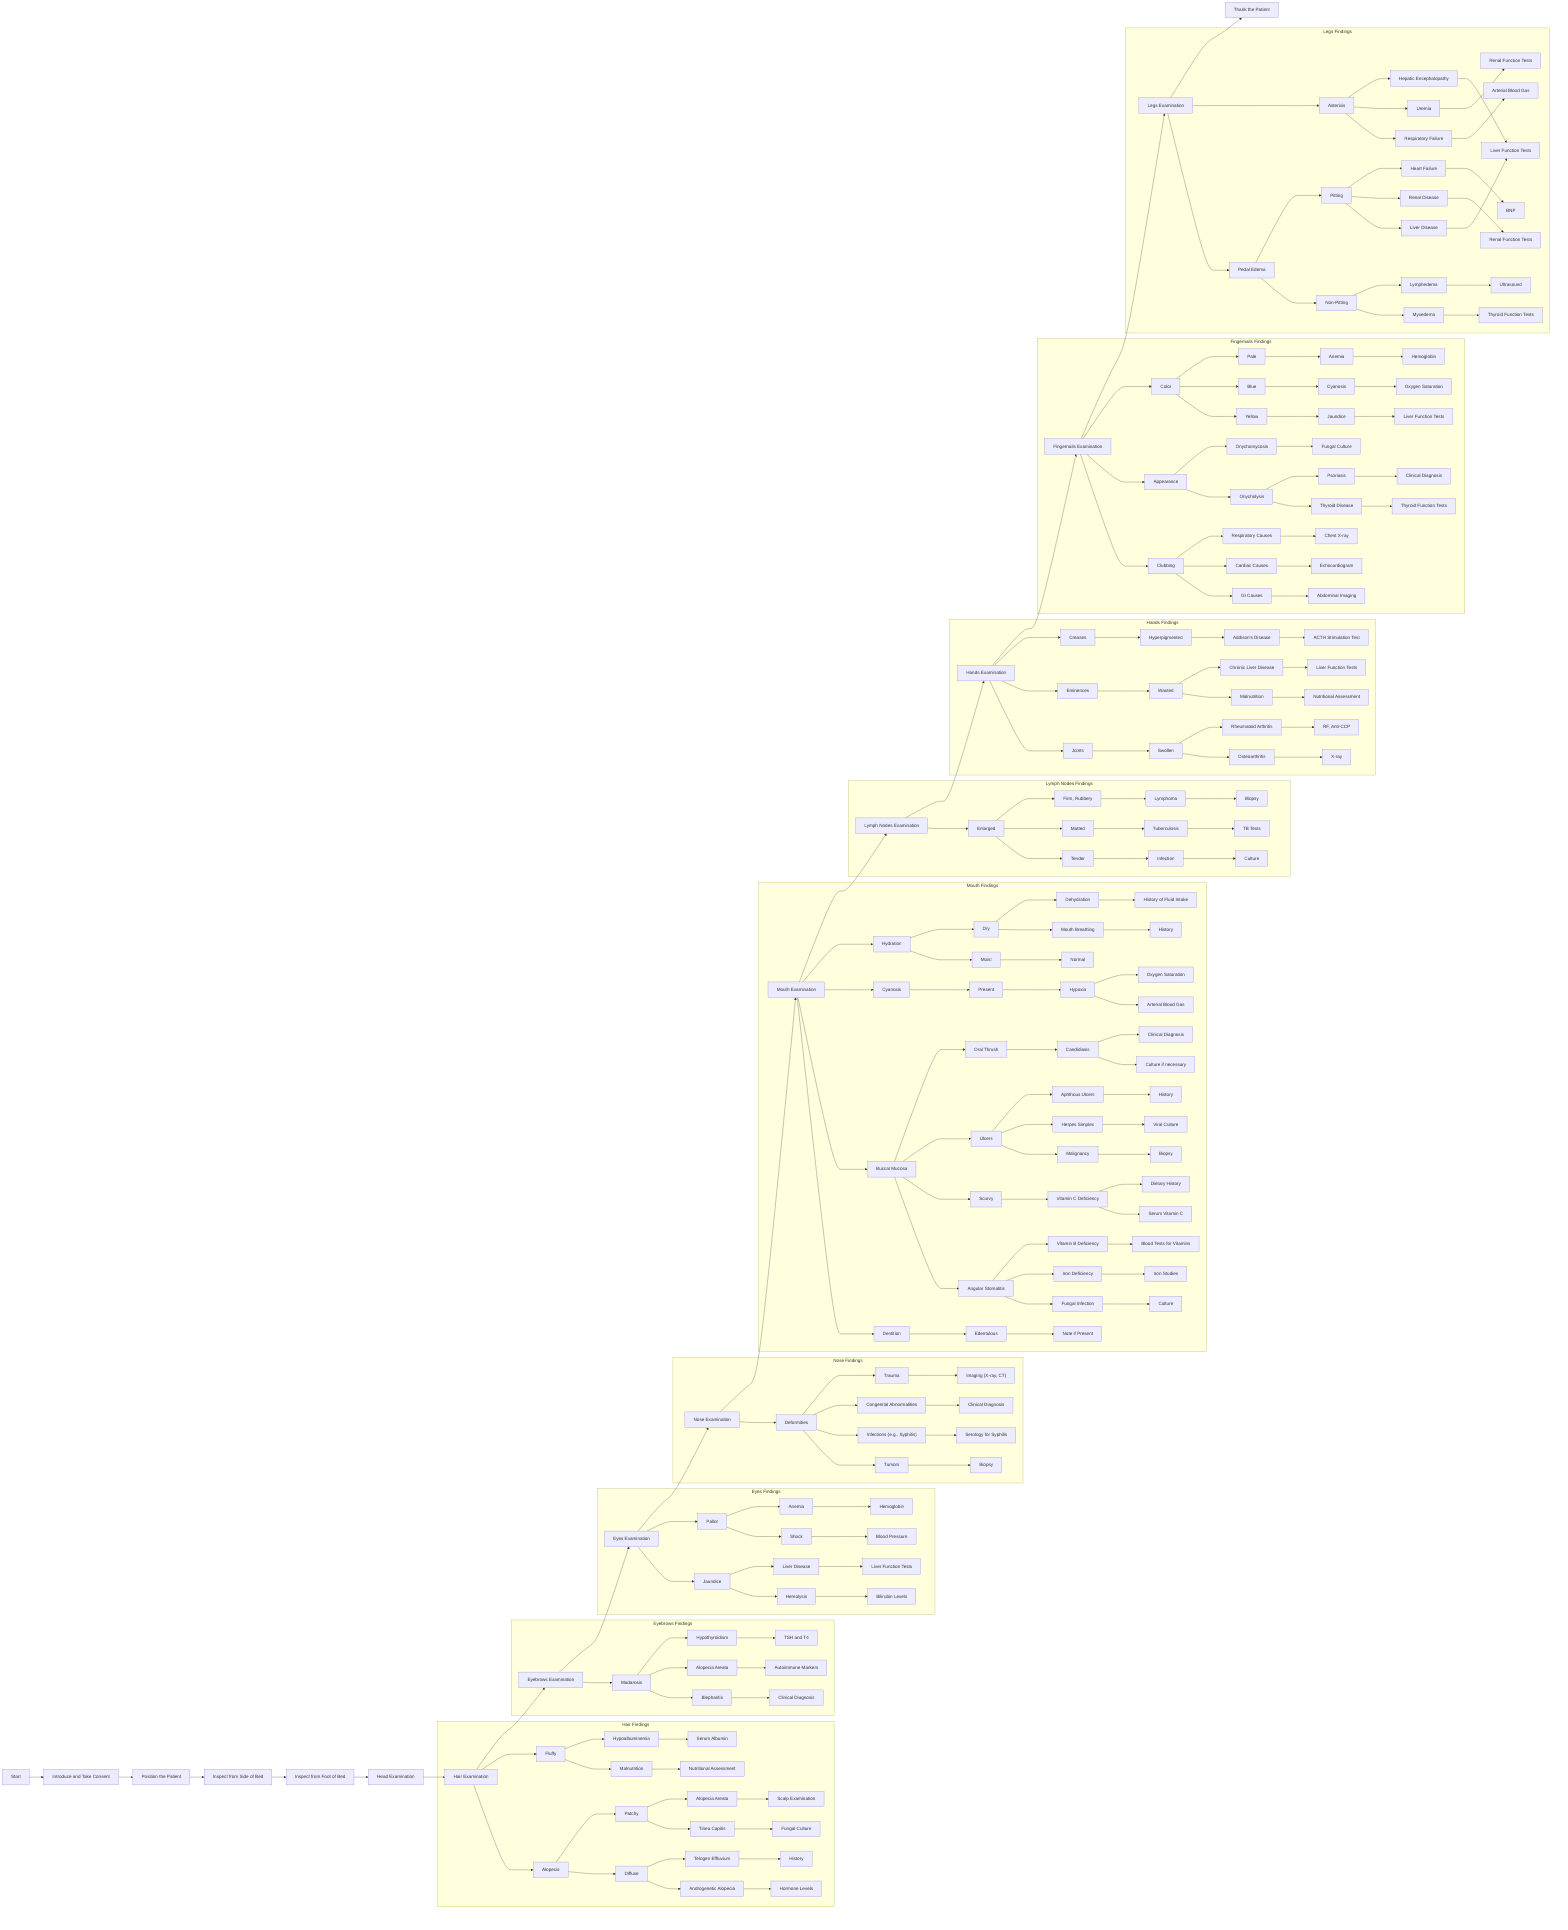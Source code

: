 flowchart LR
    %% Main Examination Sequence
    Start[Start] --> Introduce_and_Consent[Introduce and Take Consent]
    Introduce_and_Consent --> Position_Patient[Position the Patient]
    Position_Patient --> Inspection_Side[Inspect from Side of Bed]
    Inspection_Side --> Inspection_Foot[Inspect from Foot of Bed]
    Inspection_Foot --> Head_Examination[Head Examination]
    Head_Examination --> Hair[Hair Examination]
    Hair --> Eyebrows[Eyebrows Examination]
    Eyebrows --> Eyes[Eyes Examination]
    Eyes --> Nose[Nose Examination]
    Nose --> Mouth[Mouth Examination]
    Mouth --> Lymph_Nodes[Lymph Nodes Examination]
    Lymph_Nodes --> Hands[Hands Examination]
    Hands --> Fingernails[Fingernails Examination]
    Fingernails --> Legs[Legs Examination]
    Legs --> Thank_Patient[Thank the Patient]

    %% Subgraphs for Each Examination Step

    %% Hair Examination Subgraph
    subgraph Hair_Findings[Hair Findings]
        Hair --> Hair_Fluffy[Fluffy]
        Hair_Fluffy --> Hair_Hypoalbuminemia[Hypoalbuminemia]
        Hair_Hypoalbuminemia --> Hair_Serum_Albumin[Serum Albumin]
        Hair_Fluffy --> Hair_Malnutrition[Malnutrition]
        Hair_Malnutrition --> Hair_Nutritional_Assessment[Nutritional Assessment]
        Hair --> Hair_Alopecia[Alopecia]
        Hair_Alopecia --> Hair_Patchy[Patchy]
        Hair_Patchy --> Hair_Alopecia_Areata[Alopecia Areata]
        Hair_Alopecia_Areata --> Hair_Scalp_Examination[Scalp Examination]
        Hair_Patchy --> Hair_Tinea_Capitis[Tinea Capitis]
        Hair_Tinea_Capitis --> Hair_Fungal_Culture[Fungal Culture]
        Hair_Alopecia --> Hair_Diffuse[Diffuse]
        Hair_Diffuse --> Hair_Telogen_Effluvium[Telogen Effluvium]
        Hair_Telogen_Effluvium --> Hair_History[History]
        Hair_Diffuse --> Hair_Androgenetic_Alopecia[Androgenetic Alopecia]
        Hair_Androgenetic_Alopecia --> Hair_Hormone_Levels[Hormone Levels]
    end

    %% Eyebrows Examination Subgraph
    subgraph Eyebrows_Findings[Eyebrows Findings]
        Eyebrows --> Eyebrows_Madarosis[Madarosis]
        Eyebrows_Madarosis --> Eyebrows_Hypothyroidism[Hypothyroidism]
        Eyebrows_Hypothyroidism --> Eyebrows_TSH_T4[TSH and T4]
        Eyebrows_Madarosis --> Eyebrows_Alopecia_Areata[Alopecia Areata]
        Eyebrows_Alopecia_Areata --> Eyebrows_Autoimmune_Markers[Autoimmune Markers]
        Eyebrows_Madarosis --> Eyebrows_Blepharitis[Blepharitis]
        Eyebrows_Blepharitis --> Eyebrows_Clinical_Diagnosis[Clinical Diagnosis]
    end

    %% Eyes Examination Subgraph
    subgraph Eyes_Findings[Eyes Findings]
        Eyes --> Eyes_Pallor[Pallor]
        Eyes_Pallor --> Eyes_Anemia[Anemia]
        Eyes_Anemia --> Eyes_Hemoglobin[Hemoglobin]
        Eyes_Pallor --> Eyes_Shock[Shock]
        Eyes_Shock --> Eyes_Blood_Pressure[Blood Pressure]
        Eyes --> Eyes_Jaundice[Jaundice]
        Eyes_Jaundice --> Eyes_Liver_Disease[Liver Disease]
        Eyes_Liver_Disease --> Eyes_LFTs[Liver Function Tests]
        Eyes_Jaundice --> Eyes_Hemolysis[Hemolysis]
        Eyes_Hemolysis --> Eyes_Bilirubin[Bilirubin Levels]
    end

    %% Nose Examination Subgraph
    subgraph Nose_Findings[Nose Findings]
        Nose --> Nose_Deformities[Deformities]
        Nose_Deformities --> Nose_Trauma[Trauma]
        Nose_Trauma --> Nose_Imaging["Imaging (X-ray, CT)"]
        Nose_Deformities --> Nose_Congenital[Congenital Abnormalities]
        Nose_Congenital --> Nose_Clinical_Diagnosis[Clinical Diagnosis]
        Nose_Deformities --> Nose_Infections["Infections (e.g., Syphilis)"]
        Nose_Infections --> Nose_Serology_Syphilis[Serology for Syphilis]
        Nose_Deformities --> Nose_Tumors[Tumors]
        Nose_Tumors --> Nose_Biopsy[Biopsy]
    end

    %% Mouth Examination Subgraph
    subgraph Mouth_Findings[Mouth Findings]
        Mouth --> Mouth_Hydration[Hydration]
        Mouth_Hydration --> Mouth_Dry[Dry]
        Mouth_Dry --> Mouth_Dehydration[Dehydration]
        Mouth_Dehydration --> Mouth_History_Hydration[History of Fluid Intake]
        Mouth_Dry --> Mouth_Mouth_Breathing[Mouth Breathing]
        Mouth_Mouth_Breathing --> Mouth_History_Mouth_Breathing[History]
        Mouth_Hydration --> Mouth_Moist[Moist]
        Mouth_Moist --> Mouth_Normal_Hydration[Normal]
        Mouth --> Mouth_Cyanosis[Cyanosis]
        Mouth_Cyanosis --> Mouth_Present_Cyanosis[Present]
        Mouth_Present_Cyanosis --> Mouth_Hypoxia[Hypoxia]
        Mouth_Hypoxia --> Mouth_Oxygen_Saturation[Oxygen Saturation]
        Mouth_Hypoxia --> Mouth_ABG[Arterial Blood Gas]
        Mouth --> Mouth_Buccal_Mucosa[Buccal Mucosa]
        Mouth_Buccal_Mucosa --> Mouth_Thrush[Oral Thrush]
        Mouth_Thrush --> Mouth_Candidiasis[Candidiasis]
        Mouth_Candidiasis --> Mouth_Clinical_Diagnosis_Thrush[Clinical Diagnosis]
        Mouth_Candidiasis --> Mouth_Culture_Thrush[Culture if necessary]
        Mouth_Buccal_Mucosa --> Mouth_Ulcers[Ulcers]
        Mouth_Ulcers --> Mouth_Aphthous[Aphthous Ulcers]
        Mouth_Aphthous --> Mouth_History_Ulcers[History]
        Mouth_Ulcers --> Mouth_Herpes[Herpes Simplex]
        Mouth_Herpes --> Mouth_Viral_Culture[Viral Culture]
        Mouth_Ulcers --> Mouth_Malignancy[Malignancy]
        Mouth_Malignancy --> Mouth_Biopsy[Biopsy]
        Mouth_Buccal_Mucosa --> Mouth_Scurvy[Scurvy]
        Mouth_Scurvy --> Mouth_Vitamin_C_Deficiency[Vitamin C Deficiency]
        Mouth_Vitamin_C_Deficiency --> Mouth_Dietary_History[Dietary History]
        Mouth_Vitamin_C_Deficiency --> Mouth_Serum_Vitamin_C[Serum Vitamin C]
        Mouth_Buccal_Mucosa --> Mouth_Angular_Stomatitis[Angular Stomatitis]
        Mouth_Angular_Stomatitis --> Mouth_Vitamin_B_Deficiency[Vitamin B Deficiency]
        Mouth_Vitamin_B_Deficiency --> Mouth_Blood_Tests_Vitamins[Blood Tests for Vitamins]
        Mouth_Angular_Stomatitis --> Mouth_Iron_Deficiency[Iron Deficiency]
        Mouth_Iron_Deficiency --> Mouth_Iron_Studies[Iron Studies]
        Mouth_Angular_Stomatitis --> Mouth_Fungal_Infection[Fungal Infection]
        Mouth_Fungal_Infection --> Mouth_Culture_Angular[Culture]
        Mouth --> Mouth_Dentition[Dentition]
        Mouth_Dentition --> Mouth_Edentulous[Edentulous]
        Mouth_Edentulous --> Mouth_Note_Edentulous[Note if Present]
    end

    %% Lymph Nodes Examination Subgraph
    subgraph Lymph_Nodes_Findings[Lymph Nodes Findings]
        Lymph_Nodes --> LN_Enlarged[Enlarged]
        LN_Enlarged --> LN_Firm_Rubbery[Firm, Rubbery]
        LN_Firm_Rubbery --> LN_Lymphoma[Lymphoma]
        LN_Lymphoma --> LN_Biopsy[Biopsy]
        LN_Enlarged --> LN_Matted[Matted]
        LN_Matted --> LN_TB[Tuberculosis]
        LN_TB --> LN_TB_Tests[TB Tests]
        LN_Enlarged --> LN_Tender[Tender]
        LN_Tender --> LN_Infection[Infection]
        LN_Infection --> LN_Culture[Culture]
    end

    %% Hands Examination Subgraph
    subgraph Hands_Findings[Hands Findings]
        Hands --> Hands_Creases[Creases]
        Hands_Creases --> Hands_Hyperpigmented_Creases[Hyperpigmented]
        Hands_Hyperpigmented_Creases --> Hands_Addisons[Addison's Disease]
        Hands_Addisons --> Hands_ACTH_Stimulation[ACTH Stimulation Test]
        Hands --> Hands_Eminences[Eminences]
        Hands_Eminences --> Hands_Wasted_Eminences[Wasted]
        Hands_Wasted_Eminences --> Hands_CLD[Chronic Liver Disease]
        Hands_CLD --> Hands_LFTs[Liver Function Tests]
        Hands_Wasted_Eminences --> Hands_Malnutrition[Malnutrition]
        Hands_Malnutrition --> Hands_Nutritional_Assessment[Nutritional Assessment]
        Hands --> Hands_Joints[Joints]
        Hands_Joints --> Hands_Swollen_Joints[Swollen]
        Hands_Swollen_Joints --> Hands_RA[Rheumatoid Arthritis]
        Hands_RA --> Hands_RF_AntiCCP[RF, Anti-CCP]
        Hands_Swollen_Joints --> Hands_OA[Osteoarthritis]
        Hands_OA --> Hands_Xray[X-ray]
    end

    %% Fingernails Examination Subgraph
    subgraph Fingernails_Findings[Fingernails Findings]
        Fingernails --> FN_Color[Color]
        FN_Color --> FN_Pale[Pale]
        FN_Pale --> FN_Anemia[Anemia]
        FN_Anemia --> FN_Hemoglobin[Hemoglobin]
        FN_Color --> FN_Blue[Blue]
        FN_Blue --> FN_Cyanosis[Cyanosis]
        FN_Cyanosis --> FN_Oxygen_Saturation[Oxygen Saturation]
        FN_Color --> FN_Yellow[Yellow]
        FN_Yellow --> FN_Jaundice[Jaundice]
        FN_Jaundice --> FN_LFTs[Liver Function Tests]
        Fingernails --> FN_Appearance[Appearance]
        FN_Appearance --> FN_Onychomycosis[Onychomycosis]
        FN_Onychomycosis --> FN_Culture[Fungal Culture]
        FN_Appearance --> FN_Onycholysis[Onycholysis]
        FN_Onycholysis --> FN_Psoriasis[Psoriasis]
        FN_Psoriasis --> FN_Clinical_Diagnosis[Clinical Diagnosis]
        FN_Onycholysis --> FN_Thyroid_Disease[Thyroid Disease]
        FN_Thyroid_Disease --> FN_TFTs[Thyroid Function Tests]
        Fingernails --> FN_Clubbing[Clubbing]
        FN_Clubbing --> FN_Respiratory[Respiratory Causes]
        FN_Respiratory --> FN_Chest_Xray[Chest X-ray]
        FN_Clubbing --> FN_Cardiac[Cardiac Causes]
        FN_Cardiac --> FN_Echo[Echocardiogram]
        FN_Clubbing --> FN_GI[GI Causes]
        FN_GI --> FN_Abdominal_Imaging[Abdominal Imaging]
    end

    %% Legs Examination Subgraph
    subgraph Legs_Findings[Legs Findings]
        Legs --> Legs_Asterixis[Asterixis]
        Legs_Asterixis --> Legs_Hepatic_Encephalopathy[Hepatic Encephalopathy]
        Legs_Hepatic_Encephalopathy --> Legs_LFTs[Liver Function Tests]
        Legs_Asterixis --> Legs_Uremia[Uremia]
        Legs_Uremia --> Legs_Renal_Function[Renal Function Tests]
        Legs_Asterixis --> Legs_Respiratory_Failure[Respiratory Failure]
        Legs_Respiratory_Failure --> Legs_ABG[Arterial Blood Gas]
        Legs --> Legs_Edema[Pedal Edema]
        Legs_Edema --> Legs_Pitting[Pitting]
        Legs_Pitting --> Legs_Heart_Failure[Heart Failure]
        Legs_Heart_Failure --> Legs_BNP[BNP]
        Legs_Pitting --> Legs_Renal_Disease[Renal Disease]
        Legs_Renal_Disease --> Legs_Renal_Tests[Renal Function Tests]
        Legs_Pitting --> Legs_Liver_Disease[Liver Disease]
        Legs_Liver_Disease --> Legs_LFTs[Liver Function Tests]
        Legs_Edema --> Legs_Non_Pitting[Non-Pitting]
        Legs_Non_Pitting --> Legs_Lymphedema[Lymphedema]
        Legs_Lymphedema --> Legs_Ultrasound[Ultrasound]
        Legs_Non_Pitting --> Legs_Myxedema[Myxedema]
        Legs_Myxedema --> Legs_TFTs[Thyroid Function Tests]
    end
